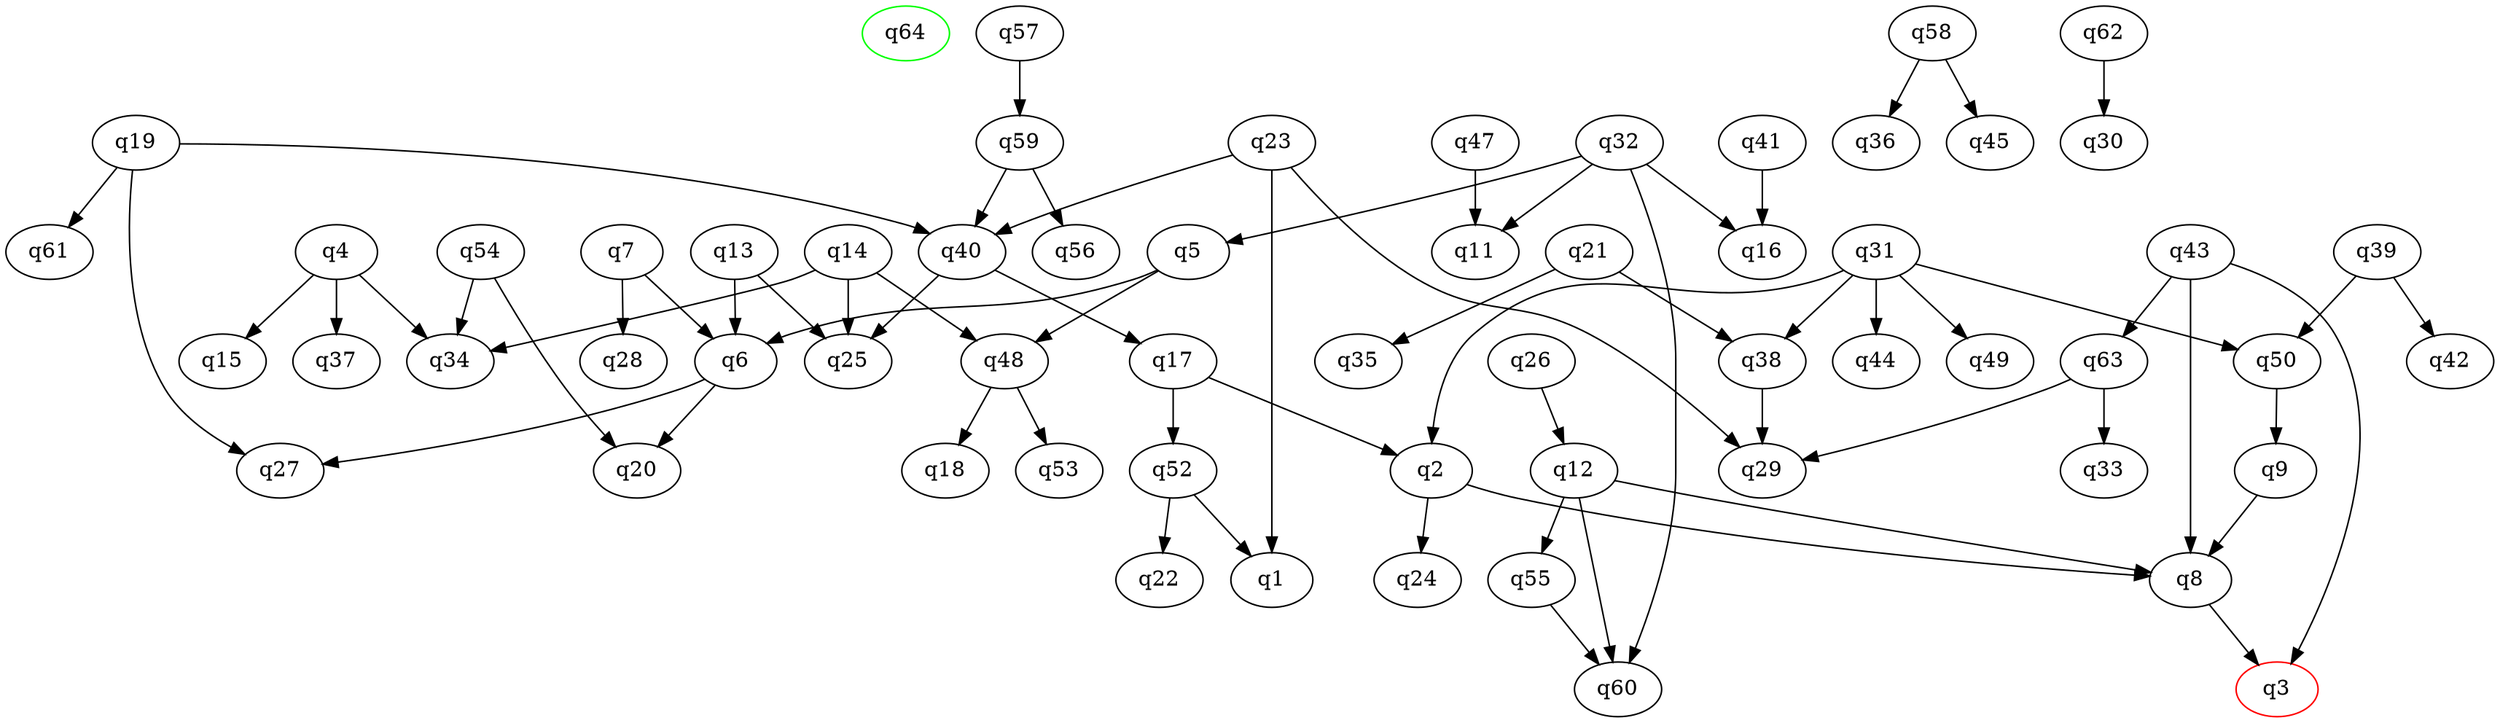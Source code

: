 digraph A{
q64 [initial=1,color=green];
q3 [final=1,color=red];
q2 -> q8;
q2 -> q24;
q4 -> q15;
q4 -> q34;
q4 -> q37;
q5 -> q6;
q5 -> q48;
q6 -> q20;
q6 -> q27;
q7 -> q6;
q7 -> q28;
q8 -> q3;
q9 -> q8;
q12 -> q8;
q12 -> q55;
q12 -> q60;
q13 -> q6;
q13 -> q25;
q14 -> q25;
q14 -> q34;
q14 -> q48;
q17 -> q2;
q17 -> q52;
q19 -> q27;
q19 -> q40;
q19 -> q61;
q21 -> q35;
q21 -> q38;
q23 -> q1;
q23 -> q29;
q23 -> q40;
q26 -> q12;
q31 -> q2;
q31 -> q38;
q31 -> q44;
q31 -> q49;
q31 -> q50;
q32 -> q5;
q32 -> q11;
q32 -> q16;
q32 -> q60;
q38 -> q29;
q39 -> q42;
q39 -> q50;
q40 -> q17;
q40 -> q25;
q41 -> q16;
q43 -> q3;
q43 -> q8;
q43 -> q63;
q47 -> q11;
q48 -> q18;
q48 -> q53;
q50 -> q9;
q52 -> q1;
q52 -> q22;
q54 -> q20;
q54 -> q34;
q55 -> q60;
q57 -> q59;
q58 -> q36;
q58 -> q45;
q59 -> q40;
q59 -> q56;
q62 -> q30;
q63 -> q29;
q63 -> q33;
}